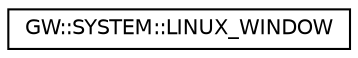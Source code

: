 digraph "Graphical Class Hierarchy"
{
  edge [fontname="Helvetica",fontsize="10",labelfontname="Helvetica",labelfontsize="10"];
  node [fontname="Helvetica",fontsize="10",shape=record];
  rankdir="LR";
  Node0 [label="GW::SYSTEM::LINUX_WINDOW",height=0.2,width=0.4,color="black", fillcolor="white", style="filled",URL="$structGW_1_1SYSTEM_1_1LINUX__WINDOW.html",tooltip="The structure used to pass into Input libraries on Linux. "];
}

